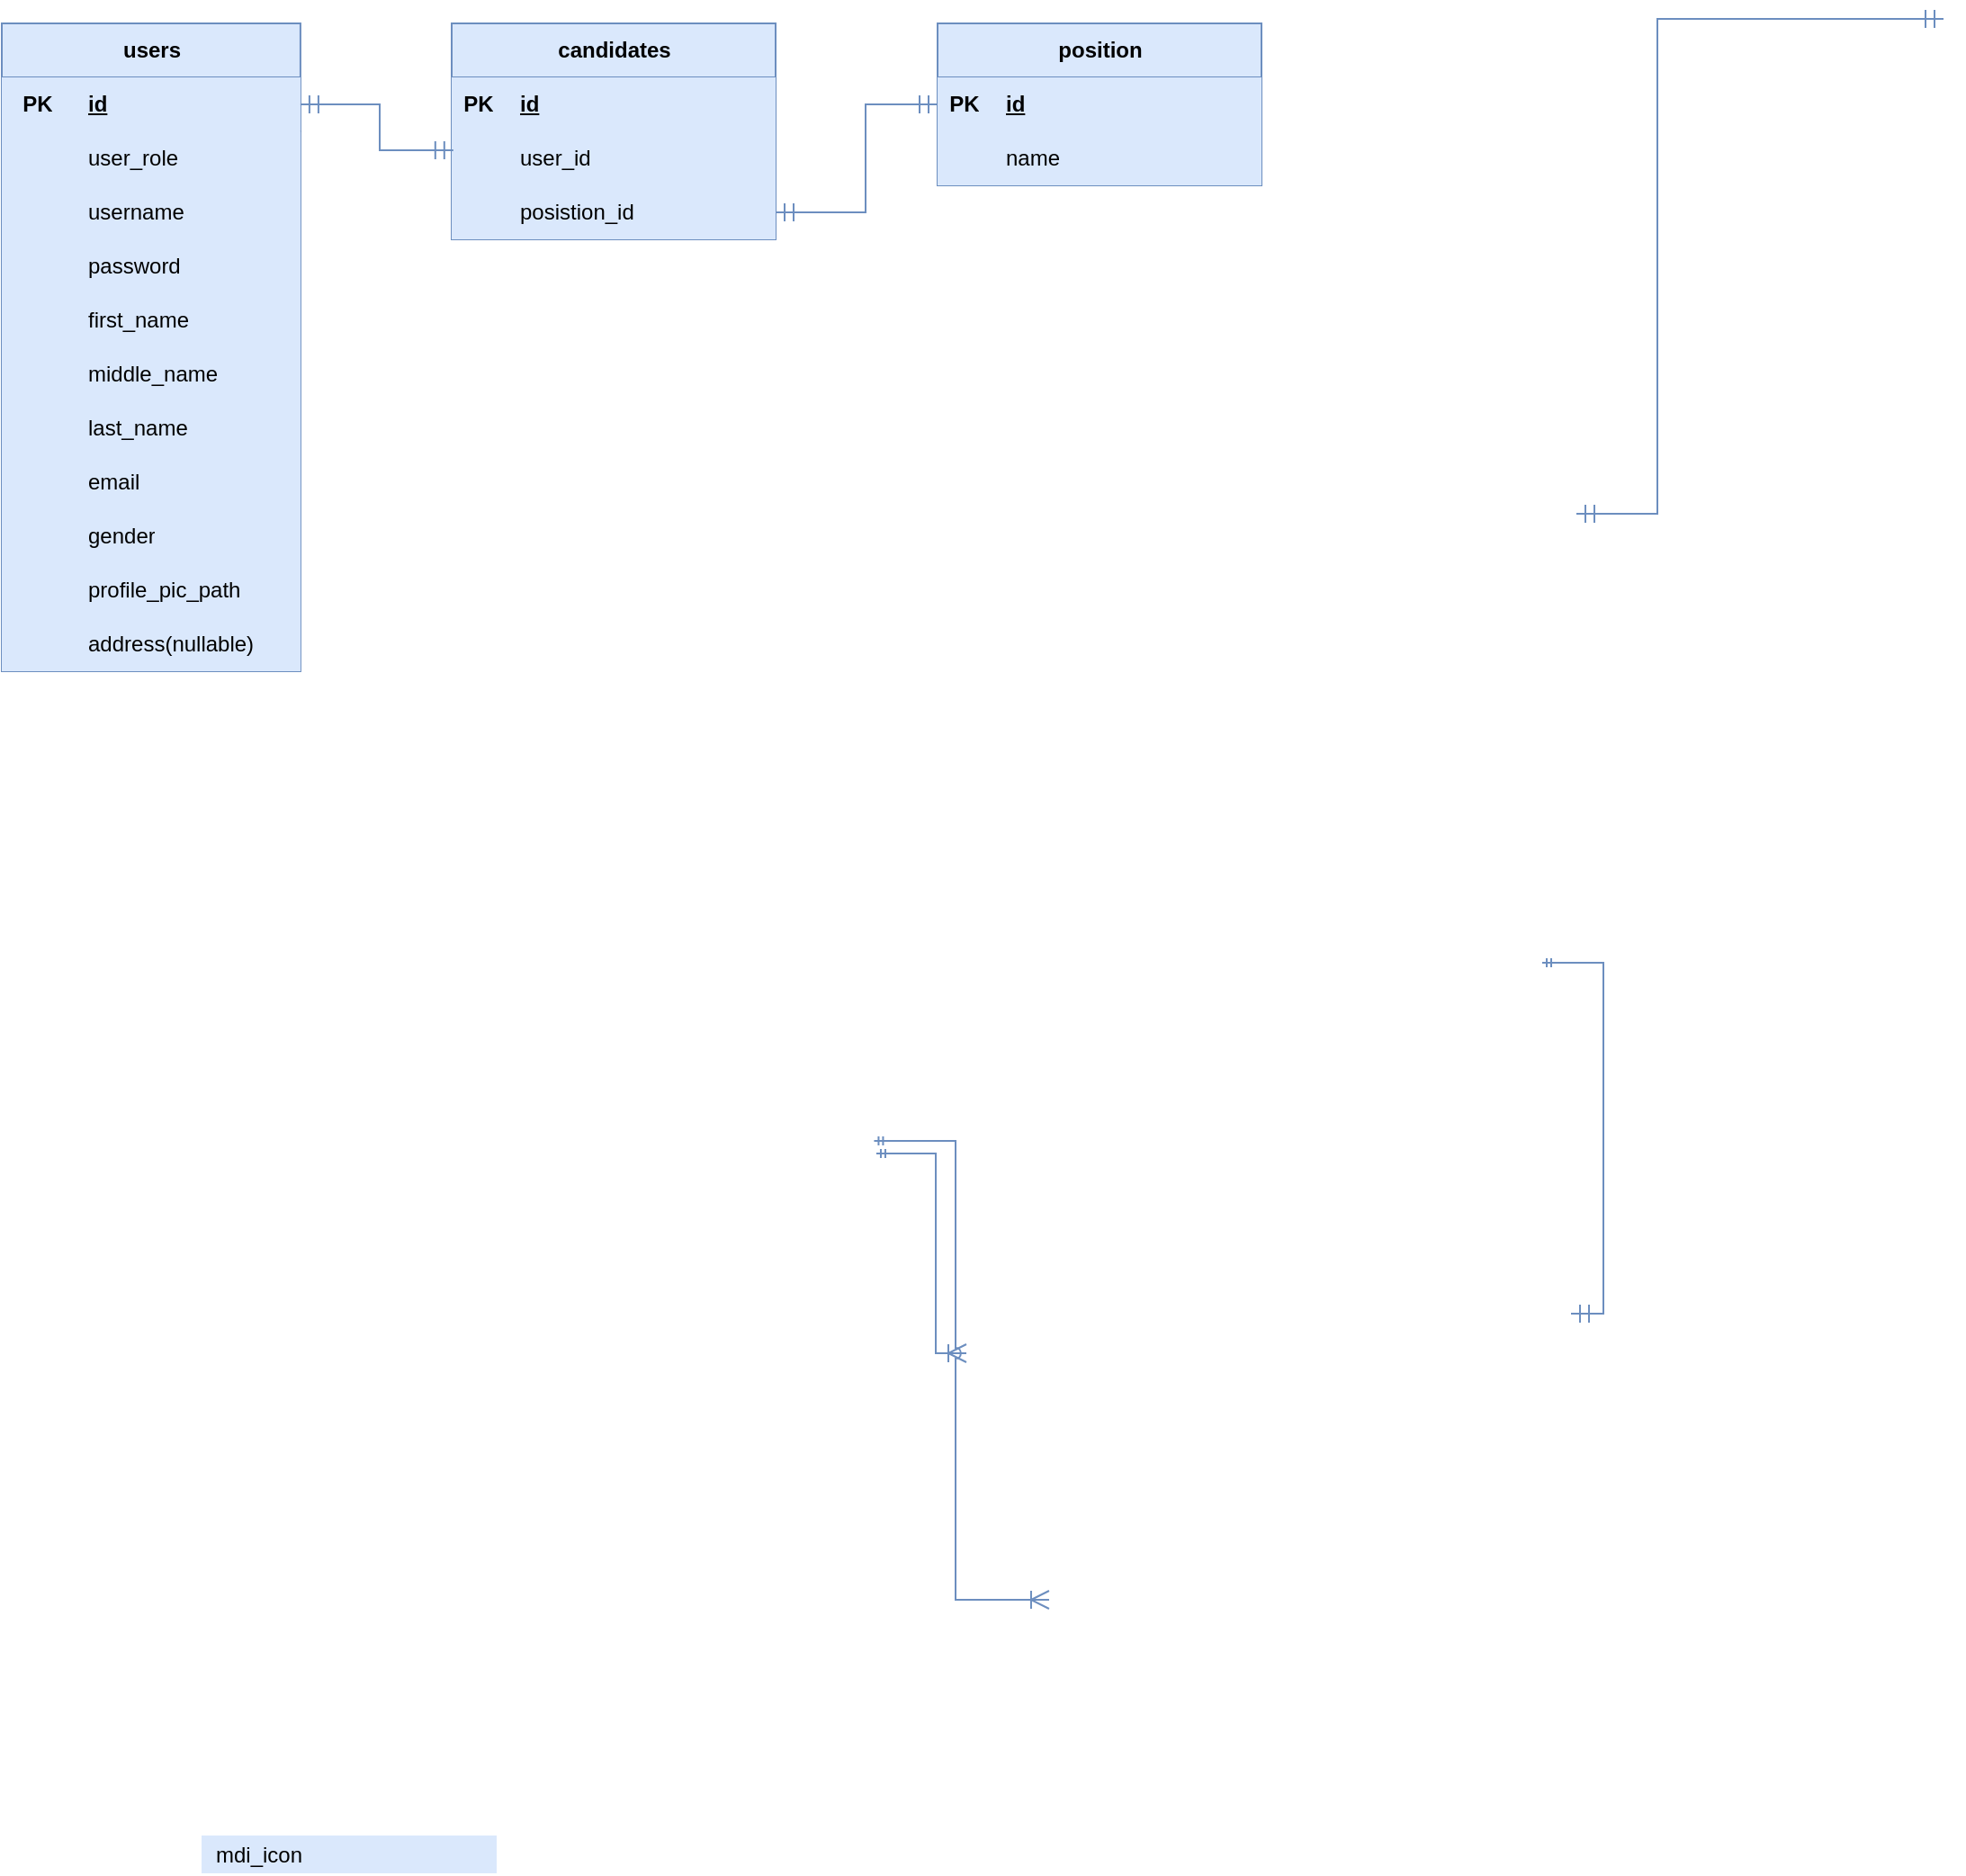 <mxfile version="21.6.8" type="device">
  <diagram id="R2lEEEUBdFMjLlhIrx00" name="Page-1">
    <mxGraphModel dx="1776" dy="1713" grid="1" gridSize="10" guides="1" tooltips="1" connect="1" arrows="1" fold="1" page="1" pageScale="1" pageWidth="850" pageHeight="1100" math="0" shadow="0" extFonts="Permanent Marker^https://fonts.googleapis.com/css?family=Permanent+Marker">
      <root>
        <mxCell id="0" />
        <mxCell id="1" parent="0" />
        <mxCell id="FnZsgBoeHZm3OFhOHPzo-1" value="candidates" style="shape=table;startSize=30;container=1;collapsible=1;childLayout=tableLayout;fixedRows=1;rowLines=0;fontStyle=1;align=center;resizeLast=1;html=1;fillColor=#dae8fc;strokeColor=#6c8ebf;shadow=0;swimlaneLine=1;" parent="1" vertex="1">
          <mxGeometry x="-550" y="-960" width="180" height="120.0" as="geometry" />
        </mxCell>
        <mxCell id="FnZsgBoeHZm3OFhOHPzo-2" value="" style="shape=tableRow;horizontal=0;startSize=0;swimlaneHead=0;swimlaneBody=0;fillColor=#dae8fc;collapsible=0;dropTarget=0;points=[[0,0.5],[1,0.5]];portConstraint=eastwest;top=0;left=0;right=0;bottom=1;strokeColor=#6c8ebf;shadow=0;swimlaneLine=1;" parent="FnZsgBoeHZm3OFhOHPzo-1" vertex="1">
          <mxGeometry y="30" width="180" height="30" as="geometry" />
        </mxCell>
        <mxCell id="FnZsgBoeHZm3OFhOHPzo-3" value="PK" style="shape=partialRectangle;connectable=0;fillColor=#dae8fc;top=0;left=0;bottom=0;right=0;fontStyle=1;overflow=hidden;whiteSpace=wrap;html=1;strokeColor=#6c8ebf;shadow=0;swimlaneLine=1;" parent="FnZsgBoeHZm3OFhOHPzo-2" vertex="1">
          <mxGeometry width="30" height="30" as="geometry">
            <mxRectangle width="30" height="30" as="alternateBounds" />
          </mxGeometry>
        </mxCell>
        <mxCell id="FnZsgBoeHZm3OFhOHPzo-4" value="id&lt;span data-lucid-content=&quot;{&amp;quot;t&amp;quot;:&amp;quot;id&amp;quot;,&amp;quot;m&amp;quot;:[{&amp;quot;s&amp;quot;:0,&amp;quot;n&amp;quot;:&amp;quot;c&amp;quot;,&amp;quot;v&amp;quot;:&amp;quot;3a414aff&amp;quot;,&amp;quot;e&amp;quot;:2},{&amp;quot;s&amp;quot;:0,&amp;quot;n&amp;quot;:&amp;quot;s&amp;quot;,&amp;quot;v&amp;quot;:22.222,&amp;quot;e&amp;quot;:2}]}&quot; data-lucid-type=&quot;application/vnd.lucid.text&quot;&gt;&lt;/span&gt;&lt;span data-lucid-content=&quot;{&amp;quot;t&amp;quot;:&amp;quot;id&amp;quot;,&amp;quot;m&amp;quot;:[{&amp;quot;s&amp;quot;:0,&amp;quot;n&amp;quot;:&amp;quot;c&amp;quot;,&amp;quot;v&amp;quot;:&amp;quot;3a414aff&amp;quot;,&amp;quot;e&amp;quot;:2},{&amp;quot;s&amp;quot;:0,&amp;quot;n&amp;quot;:&amp;quot;s&amp;quot;,&amp;quot;v&amp;quot;:22.222,&amp;quot;e&amp;quot;:2}]}&quot; data-lucid-type=&quot;application/vnd.lucid.text&quot;&gt;&lt;/span&gt;&lt;span data-lucid-content=&quot;{&amp;quot;t&amp;quot;:&amp;quot;id&amp;quot;,&amp;quot;m&amp;quot;:[{&amp;quot;s&amp;quot;:0,&amp;quot;n&amp;quot;:&amp;quot;c&amp;quot;,&amp;quot;v&amp;quot;:&amp;quot;3a414aff&amp;quot;,&amp;quot;e&amp;quot;:2},{&amp;quot;s&amp;quot;:0,&amp;quot;n&amp;quot;:&amp;quot;s&amp;quot;,&amp;quot;v&amp;quot;:22.222,&amp;quot;e&amp;quot;:2}]}&quot; data-lucid-type=&quot;application/vnd.lucid.text&quot;&gt;&lt;/span&gt;&lt;span data-lucid-content=&quot;{&amp;quot;t&amp;quot;:&amp;quot;id&amp;quot;,&amp;quot;m&amp;quot;:[{&amp;quot;s&amp;quot;:0,&amp;quot;n&amp;quot;:&amp;quot;c&amp;quot;,&amp;quot;v&amp;quot;:&amp;quot;3a414aff&amp;quot;,&amp;quot;e&amp;quot;:2},{&amp;quot;s&amp;quot;:0,&amp;quot;n&amp;quot;:&amp;quot;s&amp;quot;,&amp;quot;v&amp;quot;:22.222,&amp;quot;e&amp;quot;:2}]}&quot; data-lucid-type=&quot;application/vnd.lucid.text&quot;&gt;&lt;/span&gt;&lt;span data-lucid-content=&quot;{&amp;quot;t&amp;quot;:&amp;quot;id&amp;quot;,&amp;quot;m&amp;quot;:[{&amp;quot;s&amp;quot;:0,&amp;quot;n&amp;quot;:&amp;quot;c&amp;quot;,&amp;quot;v&amp;quot;:&amp;quot;3a414aff&amp;quot;,&amp;quot;e&amp;quot;:2},{&amp;quot;s&amp;quot;:0,&amp;quot;n&amp;quot;:&amp;quot;s&amp;quot;,&amp;quot;v&amp;quot;:22.222,&amp;quot;e&amp;quot;:2}]}&quot; data-lucid-type=&quot;application/vnd.lucid.text&quot;&gt;&lt;/span&gt;" style="shape=partialRectangle;connectable=0;fillColor=#dae8fc;top=0;left=0;bottom=0;right=0;align=left;spacingLeft=6;fontStyle=5;overflow=hidden;whiteSpace=wrap;html=1;strokeColor=#6c8ebf;shadow=0;swimlaneLine=1;" parent="FnZsgBoeHZm3OFhOHPzo-2" vertex="1">
          <mxGeometry x="30" width="150" height="30" as="geometry">
            <mxRectangle width="150" height="30" as="alternateBounds" />
          </mxGeometry>
        </mxCell>
        <mxCell id="FnZsgBoeHZm3OFhOHPzo-5" value="" style="shape=tableRow;horizontal=0;startSize=0;swimlaneHead=0;swimlaneBody=0;fillColor=#dae8fc;collapsible=0;dropTarget=0;points=[[0,0.5],[1,0.5]];portConstraint=eastwest;top=0;left=0;right=0;bottom=0;strokeColor=#6c8ebf;shadow=0;swimlaneLine=1;" parent="FnZsgBoeHZm3OFhOHPzo-1" vertex="1">
          <mxGeometry y="60" width="180" height="30" as="geometry" />
        </mxCell>
        <mxCell id="FnZsgBoeHZm3OFhOHPzo-6" value="" style="shape=partialRectangle;connectable=0;fillColor=#dae8fc;top=0;left=0;bottom=0;right=0;editable=1;overflow=hidden;whiteSpace=wrap;html=1;strokeColor=#6c8ebf;shadow=0;swimlaneLine=1;" parent="FnZsgBoeHZm3OFhOHPzo-5" vertex="1">
          <mxGeometry width="30" height="30" as="geometry">
            <mxRectangle width="30" height="30" as="alternateBounds" />
          </mxGeometry>
        </mxCell>
        <mxCell id="FnZsgBoeHZm3OFhOHPzo-7" value="user_id" style="shape=partialRectangle;connectable=0;fillColor=#dae8fc;top=0;left=0;bottom=0;right=0;align=left;spacingLeft=6;overflow=hidden;whiteSpace=wrap;html=1;strokeColor=#6c8ebf;shadow=0;swimlaneLine=1;" parent="FnZsgBoeHZm3OFhOHPzo-5" vertex="1">
          <mxGeometry x="30" width="150" height="30" as="geometry">
            <mxRectangle width="150" height="30" as="alternateBounds" />
          </mxGeometry>
        </mxCell>
        <mxCell id="FnZsgBoeHZm3OFhOHPzo-8" value="" style="shape=tableRow;horizontal=0;startSize=0;swimlaneHead=0;swimlaneBody=0;fillColor=#dae8fc;collapsible=0;dropTarget=0;points=[[0,0.5],[1,0.5]];portConstraint=eastwest;top=0;left=0;right=0;bottom=0;strokeColor=#6c8ebf;shadow=0;swimlaneLine=1;" parent="FnZsgBoeHZm3OFhOHPzo-1" vertex="1">
          <mxGeometry y="90" width="180" height="30" as="geometry" />
        </mxCell>
        <mxCell id="FnZsgBoeHZm3OFhOHPzo-9" value="" style="shape=partialRectangle;connectable=0;fillColor=#dae8fc;top=0;left=0;bottom=0;right=0;editable=1;overflow=hidden;whiteSpace=wrap;html=1;strokeColor=#6c8ebf;shadow=0;swimlaneLine=1;" parent="FnZsgBoeHZm3OFhOHPzo-8" vertex="1">
          <mxGeometry width="30" height="30" as="geometry">
            <mxRectangle width="30" height="30" as="alternateBounds" />
          </mxGeometry>
        </mxCell>
        <mxCell id="FnZsgBoeHZm3OFhOHPzo-10" value="posistion_id" style="shape=partialRectangle;connectable=0;fillColor=#dae8fc;top=0;left=0;bottom=0;right=0;align=left;spacingLeft=6;overflow=hidden;whiteSpace=wrap;html=1;strokeColor=#6c8ebf;shadow=0;swimlaneLine=1;" parent="FnZsgBoeHZm3OFhOHPzo-8" vertex="1">
          <mxGeometry x="30" width="150" height="30" as="geometry">
            <mxRectangle width="150" height="30" as="alternateBounds" />
          </mxGeometry>
        </mxCell>
        <mxCell id="FnZsgBoeHZm3OFhOHPzo-114" value="users" style="shape=table;startSize=30;container=1;collapsible=1;childLayout=tableLayout;fixedRows=1;rowLines=0;fontStyle=1;align=center;resizeLast=1;html=1;fillColor=#dae8fc;strokeColor=#6c8ebf;shadow=0;swimlaneLine=1;" parent="1" vertex="1">
          <mxGeometry x="-800" y="-960" width="165.96" height="360" as="geometry" />
        </mxCell>
        <mxCell id="FnZsgBoeHZm3OFhOHPzo-115" value="" style="shape=tableRow;horizontal=0;startSize=0;swimlaneHead=0;swimlaneBody=0;fillColor=#dae8fc;collapsible=0;dropTarget=0;points=[[0,0.5],[1,0.5]];portConstraint=eastwest;top=0;left=0;right=0;bottom=1;strokeColor=#6c8ebf;shadow=0;swimlaneLine=1;" parent="FnZsgBoeHZm3OFhOHPzo-114" vertex="1">
          <mxGeometry y="30" width="165.96" height="30" as="geometry" />
        </mxCell>
        <mxCell id="FnZsgBoeHZm3OFhOHPzo-116" value="PK" style="shape=partialRectangle;connectable=0;fillColor=#dae8fc;top=0;left=0;bottom=0;right=0;fontStyle=1;overflow=hidden;whiteSpace=wrap;html=1;strokeColor=#6c8ebf;shadow=0;swimlaneLine=1;" parent="FnZsgBoeHZm3OFhOHPzo-115" vertex="1">
          <mxGeometry width="40" height="30" as="geometry">
            <mxRectangle width="40" height="30" as="alternateBounds" />
          </mxGeometry>
        </mxCell>
        <mxCell id="FnZsgBoeHZm3OFhOHPzo-117" value="id&lt;span data-lucid-content=&quot;{&amp;quot;t&amp;quot;:&amp;quot;id&amp;quot;,&amp;quot;m&amp;quot;:[{&amp;quot;s&amp;quot;:0,&amp;quot;n&amp;quot;:&amp;quot;c&amp;quot;,&amp;quot;v&amp;quot;:&amp;quot;3a414aff&amp;quot;,&amp;quot;e&amp;quot;:2},{&amp;quot;s&amp;quot;:0,&amp;quot;n&amp;quot;:&amp;quot;s&amp;quot;,&amp;quot;v&amp;quot;:22.222,&amp;quot;e&amp;quot;:2}]}&quot; data-lucid-type=&quot;application/vnd.lucid.text&quot;&gt;&lt;/span&gt;&lt;span data-lucid-content=&quot;{&amp;quot;t&amp;quot;:&amp;quot;id&amp;quot;,&amp;quot;m&amp;quot;:[{&amp;quot;s&amp;quot;:0,&amp;quot;n&amp;quot;:&amp;quot;c&amp;quot;,&amp;quot;v&amp;quot;:&amp;quot;3a414aff&amp;quot;,&amp;quot;e&amp;quot;:2},{&amp;quot;s&amp;quot;:0,&amp;quot;n&amp;quot;:&amp;quot;s&amp;quot;,&amp;quot;v&amp;quot;:22.222,&amp;quot;e&amp;quot;:2}]}&quot; data-lucid-type=&quot;application/vnd.lucid.text&quot;&gt;&lt;/span&gt;&lt;span data-lucid-content=&quot;{&amp;quot;t&amp;quot;:&amp;quot;id&amp;quot;,&amp;quot;m&amp;quot;:[{&amp;quot;s&amp;quot;:0,&amp;quot;n&amp;quot;:&amp;quot;c&amp;quot;,&amp;quot;v&amp;quot;:&amp;quot;3a414aff&amp;quot;,&amp;quot;e&amp;quot;:2},{&amp;quot;s&amp;quot;:0,&amp;quot;n&amp;quot;:&amp;quot;s&amp;quot;,&amp;quot;v&amp;quot;:22.222,&amp;quot;e&amp;quot;:2}]}&quot; data-lucid-type=&quot;application/vnd.lucid.text&quot;&gt;&lt;/span&gt;&lt;span data-lucid-content=&quot;{&amp;quot;t&amp;quot;:&amp;quot;id&amp;quot;,&amp;quot;m&amp;quot;:[{&amp;quot;s&amp;quot;:0,&amp;quot;n&amp;quot;:&amp;quot;c&amp;quot;,&amp;quot;v&amp;quot;:&amp;quot;3a414aff&amp;quot;,&amp;quot;e&amp;quot;:2},{&amp;quot;s&amp;quot;:0,&amp;quot;n&amp;quot;:&amp;quot;s&amp;quot;,&amp;quot;v&amp;quot;:22.222,&amp;quot;e&amp;quot;:2}]}&quot; data-lucid-type=&quot;application/vnd.lucid.text&quot;&gt;&lt;/span&gt;&lt;span data-lucid-content=&quot;{&amp;quot;t&amp;quot;:&amp;quot;id&amp;quot;,&amp;quot;m&amp;quot;:[{&amp;quot;s&amp;quot;:0,&amp;quot;n&amp;quot;:&amp;quot;c&amp;quot;,&amp;quot;v&amp;quot;:&amp;quot;3a414aff&amp;quot;,&amp;quot;e&amp;quot;:2},{&amp;quot;s&amp;quot;:0,&amp;quot;n&amp;quot;:&amp;quot;s&amp;quot;,&amp;quot;v&amp;quot;:22.222,&amp;quot;e&amp;quot;:2}]}&quot; data-lucid-type=&quot;application/vnd.lucid.text&quot;&gt;&lt;/span&gt;" style="shape=partialRectangle;connectable=0;fillColor=#dae8fc;top=0;left=0;bottom=0;right=0;align=left;spacingLeft=6;fontStyle=5;overflow=hidden;whiteSpace=wrap;html=1;strokeColor=#6c8ebf;shadow=0;swimlaneLine=1;" parent="FnZsgBoeHZm3OFhOHPzo-115" vertex="1">
          <mxGeometry x="40" width="125.96" height="30" as="geometry">
            <mxRectangle width="125.96" height="30" as="alternateBounds" />
          </mxGeometry>
        </mxCell>
        <mxCell id="jvCDzrmosAp2p4c99oZB-1" style="shape=tableRow;horizontal=0;startSize=0;swimlaneHead=0;swimlaneBody=0;fillColor=#dae8fc;collapsible=0;dropTarget=0;points=[[0,0.5],[1,0.5]];portConstraint=eastwest;top=0;left=0;right=0;bottom=0;strokeColor=#6c8ebf;shadow=0;swimlaneLine=1;" vertex="1" parent="FnZsgBoeHZm3OFhOHPzo-114">
          <mxGeometry y="60" width="165.96" height="30" as="geometry" />
        </mxCell>
        <mxCell id="jvCDzrmosAp2p4c99oZB-2" style="shape=partialRectangle;connectable=0;fillColor=#dae8fc;top=0;left=0;bottom=0;right=0;editable=1;overflow=hidden;whiteSpace=wrap;html=1;strokeColor=#6c8ebf;shadow=0;swimlaneLine=1;" vertex="1" parent="jvCDzrmosAp2p4c99oZB-1">
          <mxGeometry width="40" height="30" as="geometry">
            <mxRectangle width="40" height="30" as="alternateBounds" />
          </mxGeometry>
        </mxCell>
        <mxCell id="jvCDzrmosAp2p4c99oZB-3" value="user_role" style="shape=partialRectangle;connectable=0;fillColor=#dae8fc;top=0;left=0;bottom=0;right=0;align=left;spacingLeft=6;overflow=hidden;whiteSpace=wrap;html=1;strokeColor=#6c8ebf;shadow=0;swimlaneLine=1;" vertex="1" parent="jvCDzrmosAp2p4c99oZB-1">
          <mxGeometry x="40" width="125.96" height="30" as="geometry">
            <mxRectangle width="125.96" height="30" as="alternateBounds" />
          </mxGeometry>
        </mxCell>
        <mxCell id="jvCDzrmosAp2p4c99oZB-19" style="shape=tableRow;horizontal=0;startSize=0;swimlaneHead=0;swimlaneBody=0;fillColor=#dae8fc;collapsible=0;dropTarget=0;points=[[0,0.5],[1,0.5]];portConstraint=eastwest;top=0;left=0;right=0;bottom=0;strokeColor=#6c8ebf;shadow=0;swimlaneLine=1;" vertex="1" parent="FnZsgBoeHZm3OFhOHPzo-114">
          <mxGeometry y="90" width="165.96" height="30" as="geometry" />
        </mxCell>
        <mxCell id="jvCDzrmosAp2p4c99oZB-20" style="shape=partialRectangle;connectable=0;fillColor=#dae8fc;top=0;left=0;bottom=0;right=0;editable=1;overflow=hidden;whiteSpace=wrap;html=1;strokeColor=#6c8ebf;shadow=0;swimlaneLine=1;" vertex="1" parent="jvCDzrmosAp2p4c99oZB-19">
          <mxGeometry width="40" height="30" as="geometry">
            <mxRectangle width="40" height="30" as="alternateBounds" />
          </mxGeometry>
        </mxCell>
        <mxCell id="jvCDzrmosAp2p4c99oZB-21" value="username" style="shape=partialRectangle;connectable=0;fillColor=#dae8fc;top=0;left=0;bottom=0;right=0;align=left;spacingLeft=6;overflow=hidden;whiteSpace=wrap;html=1;strokeColor=#6c8ebf;shadow=0;swimlaneLine=1;" vertex="1" parent="jvCDzrmosAp2p4c99oZB-19">
          <mxGeometry x="40" width="125.96" height="30" as="geometry">
            <mxRectangle width="125.96" height="30" as="alternateBounds" />
          </mxGeometry>
        </mxCell>
        <mxCell id="jvCDzrmosAp2p4c99oZB-16" style="shape=tableRow;horizontal=0;startSize=0;swimlaneHead=0;swimlaneBody=0;fillColor=#dae8fc;collapsible=0;dropTarget=0;points=[[0,0.5],[1,0.5]];portConstraint=eastwest;top=0;left=0;right=0;bottom=0;strokeColor=#6c8ebf;shadow=0;swimlaneLine=1;" vertex="1" parent="FnZsgBoeHZm3OFhOHPzo-114">
          <mxGeometry y="120" width="165.96" height="30" as="geometry" />
        </mxCell>
        <mxCell id="jvCDzrmosAp2p4c99oZB-17" style="shape=partialRectangle;connectable=0;fillColor=#dae8fc;top=0;left=0;bottom=0;right=0;editable=1;overflow=hidden;whiteSpace=wrap;html=1;strokeColor=#6c8ebf;shadow=0;swimlaneLine=1;" vertex="1" parent="jvCDzrmosAp2p4c99oZB-16">
          <mxGeometry width="40" height="30" as="geometry">
            <mxRectangle width="40" height="30" as="alternateBounds" />
          </mxGeometry>
        </mxCell>
        <mxCell id="jvCDzrmosAp2p4c99oZB-18" value="password" style="shape=partialRectangle;connectable=0;fillColor=#dae8fc;top=0;left=0;bottom=0;right=0;align=left;spacingLeft=6;overflow=hidden;whiteSpace=wrap;html=1;strokeColor=#6c8ebf;shadow=0;swimlaneLine=1;" vertex="1" parent="jvCDzrmosAp2p4c99oZB-16">
          <mxGeometry x="40" width="125.96" height="30" as="geometry">
            <mxRectangle width="125.96" height="30" as="alternateBounds" />
          </mxGeometry>
        </mxCell>
        <mxCell id="FnZsgBoeHZm3OFhOHPzo-121" style="shape=tableRow;horizontal=0;startSize=0;swimlaneHead=0;swimlaneBody=0;fillColor=#dae8fc;collapsible=0;dropTarget=0;points=[[0,0.5],[1,0.5]];portConstraint=eastwest;top=0;left=0;right=0;bottom=0;strokeColor=#6c8ebf;shadow=0;swimlaneLine=1;" parent="FnZsgBoeHZm3OFhOHPzo-114" vertex="1">
          <mxGeometry y="150" width="165.96" height="30" as="geometry" />
        </mxCell>
        <mxCell id="FnZsgBoeHZm3OFhOHPzo-122" style="shape=partialRectangle;connectable=0;fillColor=#dae8fc;top=0;left=0;bottom=0;right=0;editable=1;overflow=hidden;whiteSpace=wrap;html=1;strokeColor=#6c8ebf;shadow=0;swimlaneLine=1;" parent="FnZsgBoeHZm3OFhOHPzo-121" vertex="1">
          <mxGeometry width="40" height="30" as="geometry">
            <mxRectangle width="40" height="30" as="alternateBounds" />
          </mxGeometry>
        </mxCell>
        <mxCell id="FnZsgBoeHZm3OFhOHPzo-123" value="first_name" style="shape=partialRectangle;connectable=0;fillColor=#dae8fc;top=0;left=0;bottom=0;right=0;align=left;spacingLeft=6;overflow=hidden;whiteSpace=wrap;html=1;strokeColor=#6c8ebf;shadow=0;swimlaneLine=1;" parent="FnZsgBoeHZm3OFhOHPzo-121" vertex="1">
          <mxGeometry x="40" width="125.96" height="30" as="geometry">
            <mxRectangle width="125.96" height="30" as="alternateBounds" />
          </mxGeometry>
        </mxCell>
        <mxCell id="FnZsgBoeHZm3OFhOHPzo-160" style="shape=tableRow;horizontal=0;startSize=0;swimlaneHead=0;swimlaneBody=0;fillColor=#dae8fc;collapsible=0;dropTarget=0;points=[[0,0.5],[1,0.5]];portConstraint=eastwest;top=0;left=0;right=0;bottom=0;strokeColor=#6c8ebf;shadow=0;swimlaneLine=1;" parent="FnZsgBoeHZm3OFhOHPzo-114" vertex="1">
          <mxGeometry y="180" width="165.96" height="30" as="geometry" />
        </mxCell>
        <mxCell id="FnZsgBoeHZm3OFhOHPzo-161" style="shape=partialRectangle;connectable=0;fillColor=#dae8fc;top=0;left=0;bottom=0;right=0;editable=1;overflow=hidden;whiteSpace=wrap;html=1;strokeColor=#6c8ebf;shadow=0;swimlaneLine=1;" parent="FnZsgBoeHZm3OFhOHPzo-160" vertex="1">
          <mxGeometry width="40" height="30" as="geometry">
            <mxRectangle width="40" height="30" as="alternateBounds" />
          </mxGeometry>
        </mxCell>
        <mxCell id="FnZsgBoeHZm3OFhOHPzo-162" value="middle_name" style="shape=partialRectangle;connectable=0;fillColor=#dae8fc;top=0;left=0;bottom=0;right=0;align=left;spacingLeft=6;overflow=hidden;whiteSpace=wrap;html=1;strokeColor=#6c8ebf;shadow=0;swimlaneLine=1;" parent="FnZsgBoeHZm3OFhOHPzo-160" vertex="1">
          <mxGeometry x="40" width="125.96" height="30" as="geometry">
            <mxRectangle width="125.96" height="30" as="alternateBounds" />
          </mxGeometry>
        </mxCell>
        <mxCell id="FnZsgBoeHZm3OFhOHPzo-157" style="shape=tableRow;horizontal=0;startSize=0;swimlaneHead=0;swimlaneBody=0;fillColor=#dae8fc;collapsible=0;dropTarget=0;points=[[0,0.5],[1,0.5]];portConstraint=eastwest;top=0;left=0;right=0;bottom=0;strokeColor=#6c8ebf;shadow=0;swimlaneLine=1;" parent="FnZsgBoeHZm3OFhOHPzo-114" vertex="1">
          <mxGeometry y="210" width="165.96" height="30" as="geometry" />
        </mxCell>
        <mxCell id="FnZsgBoeHZm3OFhOHPzo-158" style="shape=partialRectangle;connectable=0;fillColor=#dae8fc;top=0;left=0;bottom=0;right=0;editable=1;overflow=hidden;whiteSpace=wrap;html=1;strokeColor=#6c8ebf;shadow=0;swimlaneLine=1;" parent="FnZsgBoeHZm3OFhOHPzo-157" vertex="1">
          <mxGeometry width="40" height="30" as="geometry">
            <mxRectangle width="40" height="30" as="alternateBounds" />
          </mxGeometry>
        </mxCell>
        <mxCell id="FnZsgBoeHZm3OFhOHPzo-159" value="last_name" style="shape=partialRectangle;connectable=0;fillColor=#dae8fc;top=0;left=0;bottom=0;right=0;align=left;spacingLeft=6;overflow=hidden;whiteSpace=wrap;html=1;strokeColor=#6c8ebf;shadow=0;swimlaneLine=1;" parent="FnZsgBoeHZm3OFhOHPzo-157" vertex="1">
          <mxGeometry x="40" width="125.96" height="30" as="geometry">
            <mxRectangle width="125.96" height="30" as="alternateBounds" />
          </mxGeometry>
        </mxCell>
        <mxCell id="FnZsgBoeHZm3OFhOHPzo-166" style="shape=tableRow;horizontal=0;startSize=0;swimlaneHead=0;swimlaneBody=0;fillColor=#dae8fc;collapsible=0;dropTarget=0;points=[[0,0.5],[1,0.5]];portConstraint=eastwest;top=0;left=0;right=0;bottom=0;strokeColor=#6c8ebf;shadow=0;swimlaneLine=1;" parent="FnZsgBoeHZm3OFhOHPzo-114" vertex="1">
          <mxGeometry y="240" width="165.96" height="30" as="geometry" />
        </mxCell>
        <mxCell id="FnZsgBoeHZm3OFhOHPzo-167" style="shape=partialRectangle;connectable=0;fillColor=#dae8fc;top=0;left=0;bottom=0;right=0;editable=1;overflow=hidden;whiteSpace=wrap;html=1;strokeColor=#6c8ebf;shadow=0;swimlaneLine=1;" parent="FnZsgBoeHZm3OFhOHPzo-166" vertex="1">
          <mxGeometry width="40" height="30" as="geometry">
            <mxRectangle width="40" height="30" as="alternateBounds" />
          </mxGeometry>
        </mxCell>
        <mxCell id="FnZsgBoeHZm3OFhOHPzo-168" value="email" style="shape=partialRectangle;connectable=0;fillColor=#dae8fc;top=0;left=0;bottom=0;right=0;align=left;spacingLeft=6;overflow=hidden;whiteSpace=wrap;html=1;strokeColor=#6c8ebf;shadow=0;swimlaneLine=1;" parent="FnZsgBoeHZm3OFhOHPzo-166" vertex="1">
          <mxGeometry x="40" width="125.96" height="30" as="geometry">
            <mxRectangle width="125.96" height="30" as="alternateBounds" />
          </mxGeometry>
        </mxCell>
        <mxCell id="FnZsgBoeHZm3OFhOHPzo-124" value="" style="shape=tableRow;horizontal=0;startSize=0;swimlaneHead=0;swimlaneBody=0;fillColor=#dae8fc;collapsible=0;dropTarget=0;points=[[0,0.5],[1,0.5]];portConstraint=eastwest;top=0;left=0;right=0;bottom=0;strokeColor=#6c8ebf;shadow=0;swimlaneLine=1;" parent="FnZsgBoeHZm3OFhOHPzo-114" vertex="1">
          <mxGeometry y="270" width="165.96" height="30" as="geometry" />
        </mxCell>
        <mxCell id="FnZsgBoeHZm3OFhOHPzo-125" value="" style="shape=partialRectangle;connectable=0;fillColor=#dae8fc;top=0;left=0;bottom=0;right=0;editable=1;overflow=hidden;whiteSpace=wrap;html=1;strokeColor=#6c8ebf;shadow=0;swimlaneLine=1;" parent="FnZsgBoeHZm3OFhOHPzo-124" vertex="1">
          <mxGeometry width="40" height="30" as="geometry">
            <mxRectangle width="40" height="30" as="alternateBounds" />
          </mxGeometry>
        </mxCell>
        <mxCell id="FnZsgBoeHZm3OFhOHPzo-126" value="gender" style="shape=partialRectangle;connectable=0;fillColor=#dae8fc;top=0;left=0;bottom=0;right=0;align=left;spacingLeft=6;overflow=hidden;whiteSpace=wrap;html=1;strokeColor=#6c8ebf;shadow=0;swimlaneLine=1;" parent="FnZsgBoeHZm3OFhOHPzo-124" vertex="1">
          <mxGeometry x="40" width="125.96" height="30" as="geometry">
            <mxRectangle width="125.96" height="30" as="alternateBounds" />
          </mxGeometry>
        </mxCell>
        <mxCell id="FnZsgBoeHZm3OFhOHPzo-127" style="shape=tableRow;horizontal=0;startSize=0;swimlaneHead=0;swimlaneBody=0;fillColor=#dae8fc;collapsible=0;dropTarget=0;points=[[0,0.5],[1,0.5]];portConstraint=eastwest;top=0;left=0;right=0;bottom=0;strokeColor=#6c8ebf;shadow=0;swimlaneLine=1;" parent="FnZsgBoeHZm3OFhOHPzo-114" vertex="1">
          <mxGeometry y="300" width="165.96" height="30" as="geometry" />
        </mxCell>
        <mxCell id="FnZsgBoeHZm3OFhOHPzo-128" style="shape=partialRectangle;connectable=0;fillColor=#dae8fc;top=0;left=0;bottom=0;right=0;editable=1;overflow=hidden;whiteSpace=wrap;html=1;strokeColor=#6c8ebf;shadow=0;swimlaneLine=1;" parent="FnZsgBoeHZm3OFhOHPzo-127" vertex="1">
          <mxGeometry width="40" height="30" as="geometry">
            <mxRectangle width="40" height="30" as="alternateBounds" />
          </mxGeometry>
        </mxCell>
        <mxCell id="FnZsgBoeHZm3OFhOHPzo-129" value="profile_pic_path" style="shape=partialRectangle;connectable=0;fillColor=#dae8fc;top=0;left=0;bottom=0;right=0;align=left;spacingLeft=6;overflow=hidden;whiteSpace=wrap;html=1;strokeColor=#6c8ebf;shadow=0;swimlaneLine=1;" parent="FnZsgBoeHZm3OFhOHPzo-127" vertex="1">
          <mxGeometry x="40" width="125.96" height="30" as="geometry">
            <mxRectangle width="125.96" height="30" as="alternateBounds" />
          </mxGeometry>
        </mxCell>
        <mxCell id="FnZsgBoeHZm3OFhOHPzo-136" style="shape=tableRow;horizontal=0;startSize=0;swimlaneHead=0;swimlaneBody=0;fillColor=#dae8fc;collapsible=0;dropTarget=0;points=[[0,0.5],[1,0.5]];portConstraint=eastwest;top=0;left=0;right=0;bottom=0;strokeColor=#6c8ebf;shadow=0;swimlaneLine=1;" parent="FnZsgBoeHZm3OFhOHPzo-114" vertex="1">
          <mxGeometry y="330" width="165.96" height="30" as="geometry" />
        </mxCell>
        <mxCell id="FnZsgBoeHZm3OFhOHPzo-137" style="shape=partialRectangle;connectable=0;fillColor=#dae8fc;top=0;left=0;bottom=0;right=0;editable=1;overflow=hidden;whiteSpace=wrap;html=1;strokeColor=#6c8ebf;shadow=0;swimlaneLine=1;" parent="FnZsgBoeHZm3OFhOHPzo-136" vertex="1">
          <mxGeometry width="40" height="30" as="geometry">
            <mxRectangle width="40" height="30" as="alternateBounds" />
          </mxGeometry>
        </mxCell>
        <mxCell id="FnZsgBoeHZm3OFhOHPzo-138" value="address(nullable)" style="shape=partialRectangle;connectable=0;fillColor=#dae8fc;top=0;left=0;bottom=0;right=0;align=left;spacingLeft=6;overflow=hidden;whiteSpace=wrap;html=1;strokeColor=#6c8ebf;shadow=0;swimlaneLine=1;" parent="FnZsgBoeHZm3OFhOHPzo-136" vertex="1">
          <mxGeometry x="40" width="125.96" height="30" as="geometry">
            <mxRectangle width="125.96" height="30" as="alternateBounds" />
          </mxGeometry>
        </mxCell>
        <mxCell id="FnZsgBoeHZm3OFhOHPzo-169" value="" style="fontSize=12;html=1;endArrow=ERmandOne;startArrow=ERmandOne;rounded=0;startSize=8;endSize=8;exitX=0.005;exitY=0.349;exitDx=0;exitDy=0;entryX=1;entryY=0.5;entryDx=0;entryDy=0;endFill=0;edgeStyle=elbowEdgeStyle;fillColor=#dae8fc;strokeColor=#6c8ebf;shadow=0;swimlaneLine=1;exitPerimeter=0;" parent="1" source="FnZsgBoeHZm3OFhOHPzo-5" target="FnZsgBoeHZm3OFhOHPzo-115" edge="1">
          <mxGeometry width="100" height="100" relative="1" as="geometry">
            <mxPoint x="-808" y="-915" as="sourcePoint" />
            <mxPoint x="-778" y="-756" as="targetPoint" />
            <Array as="points">
              <mxPoint x="-590" y="-900" />
            </Array>
          </mxGeometry>
        </mxCell>
        <mxCell id="jvCDzrmosAp2p4c99oZB-14" value="" style="edgeStyle=none;curved=1;rounded=0;orthogonalLoop=1;jettySize=auto;html=1;fontSize=12;startSize=8;endSize=8;" edge="1" parent="1" source="FnZsgBoeHZm3OFhOHPzo-249">
          <mxGeometry relative="1" as="geometry">
            <mxPoint x="-48" y="-183" as="targetPoint" />
          </mxGeometry>
        </mxCell>
        <mxCell id="FnZsgBoeHZm3OFhOHPzo-340" value="" style="fontSize=12;html=1;endArrow=ERoneToMany;startArrow=ERmandOne;rounded=0;startSize=3;endSize=8;entryX=0;entryY=0.5;entryDx=0;entryDy=0;endFill=0;edgeStyle=elbowEdgeStyle;jumpStyle=arc;exitX=1;exitY=0.5;exitDx=0;exitDy=0;fillColor=#dae8fc;strokeColor=#6c8ebf;shadow=0;swimlaneLine=1;" parent="1" target="FnZsgBoeHZm3OFhOHPzo-337" edge="1">
          <mxGeometry width="100" height="100" relative="1" as="geometry">
            <mxPoint x="-314.02" y="-332" as="sourcePoint" />
            <mxPoint x="-264" y="-221" as="targetPoint" />
            <Array as="points">
              <mxPoint x="-281" y="-307" />
            </Array>
          </mxGeometry>
        </mxCell>
        <mxCell id="FnZsgBoeHZm3OFhOHPzo-366" value="" style="fontSize=12;html=1;endArrow=ERmandOne;startArrow=ERmandOne;rounded=0;startSize=3;endSize=8;entryX=1;entryY=0.5;entryDx=0;entryDy=0;endFill=0;edgeStyle=elbowEdgeStyle;jumpStyle=arc;exitX=1.005;exitY=0.352;exitDx=0;exitDy=0;exitPerimeter=0;fillColor=#dae8fc;strokeColor=#6c8ebf;shadow=0;swimlaneLine=1;" parent="1" source="FnZsgBoeHZm3OFhOHPzo-262" edge="1">
          <mxGeometry width="100" height="100" relative="1" as="geometry">
            <mxPoint x="56" y="-438" as="sourcePoint" />
            <mxPoint x="72" y="-243" as="targetPoint" />
            <Array as="points">
              <mxPoint x="90" y="-280" />
            </Array>
          </mxGeometry>
        </mxCell>
        <mxCell id="0gLkgq13xIGwH0DffjJX-23" value="mdi_icon" style="shape=partialRectangle;connectable=0;fillColor=#dae8fc;top=0;left=0;bottom=0;right=0;align=left;spacingLeft=6;overflow=hidden;whiteSpace=wrap;html=1;strokeColor=#6c8ebf;shadow=0;swimlaneLine=1;" parent="1" vertex="1">
          <mxGeometry x="-689" y="47" width="164" height="21" as="geometry">
            <mxRectangle width="164" height="21" as="alternateBounds" />
          </mxGeometry>
        </mxCell>
        <mxCell id="xb7xe9yNhQBGlhQxrT9T-22" value="" style="fontSize=12;html=1;endArrow=ERoneToMany;startArrow=ERmandOne;rounded=0;startSize=3;endSize=8;entryX=0;entryY=0.5;entryDx=0;entryDy=0;endFill=0;edgeStyle=elbowEdgeStyle;jumpStyle=arc;exitX=0.993;exitY=0.265;exitDx=0;exitDy=0;fillColor=#dae8fc;strokeColor=#6c8ebf;shadow=0;swimlaneLine=1;exitPerimeter=0;" parent="1" target="FnZsgBoeHZm3OFhOHPzo-256" edge="1">
          <mxGeometry width="100" height="100" relative="1" as="geometry">
            <mxPoint x="-315.28" y="-339.05" as="sourcePoint" />
            <mxPoint x="-218.02" y="-84" as="targetPoint" />
            <Array as="points">
              <mxPoint x="-270" y="-360" />
            </Array>
          </mxGeometry>
        </mxCell>
        <mxCell id="wYlu6Gt296j7RY4ZM0Lu-42" value="" style="fontSize=12;html=1;endArrow=ERmandOne;startArrow=ERmandOne;rounded=0;startSize=8;endSize=8;exitX=1;exitY=0.5;exitDx=0;exitDy=0;entryX=1;entryY=0.5;entryDx=0;entryDy=0;endFill=0;edgeStyle=elbowEdgeStyle;jumpStyle=arc;fillColor=#dae8fc;strokeColor=#6c8ebf;shadow=0;swimlaneLine=1;" parent="1" target="wYlu6Gt296j7RY4ZM0Lu-18" edge="1">
          <mxGeometry width="100" height="100" relative="1" as="geometry">
            <mxPoint x="75" y="-687.5" as="sourcePoint" />
            <mxPoint x="279" y="-962.5" as="targetPoint" />
            <Array as="points">
              <mxPoint x="120" y="-820" />
            </Array>
          </mxGeometry>
        </mxCell>
        <mxCell id="jvCDzrmosAp2p4c99oZB-26" value="position" style="shape=table;startSize=30;container=1;collapsible=1;childLayout=tableLayout;fixedRows=1;rowLines=0;fontStyle=1;align=center;resizeLast=1;html=1;fillColor=#dae8fc;strokeColor=#6c8ebf;shadow=0;swimlaneLine=1;" vertex="1" parent="1">
          <mxGeometry x="-280" y="-960" width="180" height="90.0" as="geometry" />
        </mxCell>
        <mxCell id="jvCDzrmosAp2p4c99oZB-27" value="" style="shape=tableRow;horizontal=0;startSize=0;swimlaneHead=0;swimlaneBody=0;fillColor=#dae8fc;collapsible=0;dropTarget=0;points=[[0,0.5],[1,0.5]];portConstraint=eastwest;top=0;left=0;right=0;bottom=1;strokeColor=#6c8ebf;shadow=0;swimlaneLine=1;" vertex="1" parent="jvCDzrmosAp2p4c99oZB-26">
          <mxGeometry y="30" width="180" height="30" as="geometry" />
        </mxCell>
        <mxCell id="jvCDzrmosAp2p4c99oZB-28" value="PK" style="shape=partialRectangle;connectable=0;fillColor=#dae8fc;top=0;left=0;bottom=0;right=0;fontStyle=1;overflow=hidden;whiteSpace=wrap;html=1;strokeColor=#6c8ebf;shadow=0;swimlaneLine=1;" vertex="1" parent="jvCDzrmosAp2p4c99oZB-27">
          <mxGeometry width="30" height="30" as="geometry">
            <mxRectangle width="30" height="30" as="alternateBounds" />
          </mxGeometry>
        </mxCell>
        <mxCell id="jvCDzrmosAp2p4c99oZB-29" value="id&lt;span data-lucid-content=&quot;{&amp;quot;t&amp;quot;:&amp;quot;id&amp;quot;,&amp;quot;m&amp;quot;:[{&amp;quot;s&amp;quot;:0,&amp;quot;n&amp;quot;:&amp;quot;c&amp;quot;,&amp;quot;v&amp;quot;:&amp;quot;3a414aff&amp;quot;,&amp;quot;e&amp;quot;:2},{&amp;quot;s&amp;quot;:0,&amp;quot;n&amp;quot;:&amp;quot;s&amp;quot;,&amp;quot;v&amp;quot;:22.222,&amp;quot;e&amp;quot;:2}]}&quot; data-lucid-type=&quot;application/vnd.lucid.text&quot;&gt;&lt;/span&gt;&lt;span data-lucid-content=&quot;{&amp;quot;t&amp;quot;:&amp;quot;id&amp;quot;,&amp;quot;m&amp;quot;:[{&amp;quot;s&amp;quot;:0,&amp;quot;n&amp;quot;:&amp;quot;c&amp;quot;,&amp;quot;v&amp;quot;:&amp;quot;3a414aff&amp;quot;,&amp;quot;e&amp;quot;:2},{&amp;quot;s&amp;quot;:0,&amp;quot;n&amp;quot;:&amp;quot;s&amp;quot;,&amp;quot;v&amp;quot;:22.222,&amp;quot;e&amp;quot;:2}]}&quot; data-lucid-type=&quot;application/vnd.lucid.text&quot;&gt;&lt;/span&gt;&lt;span data-lucid-content=&quot;{&amp;quot;t&amp;quot;:&amp;quot;id&amp;quot;,&amp;quot;m&amp;quot;:[{&amp;quot;s&amp;quot;:0,&amp;quot;n&amp;quot;:&amp;quot;c&amp;quot;,&amp;quot;v&amp;quot;:&amp;quot;3a414aff&amp;quot;,&amp;quot;e&amp;quot;:2},{&amp;quot;s&amp;quot;:0,&amp;quot;n&amp;quot;:&amp;quot;s&amp;quot;,&amp;quot;v&amp;quot;:22.222,&amp;quot;e&amp;quot;:2}]}&quot; data-lucid-type=&quot;application/vnd.lucid.text&quot;&gt;&lt;/span&gt;&lt;span data-lucid-content=&quot;{&amp;quot;t&amp;quot;:&amp;quot;id&amp;quot;,&amp;quot;m&amp;quot;:[{&amp;quot;s&amp;quot;:0,&amp;quot;n&amp;quot;:&amp;quot;c&amp;quot;,&amp;quot;v&amp;quot;:&amp;quot;3a414aff&amp;quot;,&amp;quot;e&amp;quot;:2},{&amp;quot;s&amp;quot;:0,&amp;quot;n&amp;quot;:&amp;quot;s&amp;quot;,&amp;quot;v&amp;quot;:22.222,&amp;quot;e&amp;quot;:2}]}&quot; data-lucid-type=&quot;application/vnd.lucid.text&quot;&gt;&lt;/span&gt;&lt;span data-lucid-content=&quot;{&amp;quot;t&amp;quot;:&amp;quot;id&amp;quot;,&amp;quot;m&amp;quot;:[{&amp;quot;s&amp;quot;:0,&amp;quot;n&amp;quot;:&amp;quot;c&amp;quot;,&amp;quot;v&amp;quot;:&amp;quot;3a414aff&amp;quot;,&amp;quot;e&amp;quot;:2},{&amp;quot;s&amp;quot;:0,&amp;quot;n&amp;quot;:&amp;quot;s&amp;quot;,&amp;quot;v&amp;quot;:22.222,&amp;quot;e&amp;quot;:2}]}&quot; data-lucid-type=&quot;application/vnd.lucid.text&quot;&gt;&lt;/span&gt;" style="shape=partialRectangle;connectable=0;fillColor=#dae8fc;top=0;left=0;bottom=0;right=0;align=left;spacingLeft=6;fontStyle=5;overflow=hidden;whiteSpace=wrap;html=1;strokeColor=#6c8ebf;shadow=0;swimlaneLine=1;" vertex="1" parent="jvCDzrmosAp2p4c99oZB-27">
          <mxGeometry x="30" width="150" height="30" as="geometry">
            <mxRectangle width="150" height="30" as="alternateBounds" />
          </mxGeometry>
        </mxCell>
        <mxCell id="jvCDzrmosAp2p4c99oZB-30" value="" style="shape=tableRow;horizontal=0;startSize=0;swimlaneHead=0;swimlaneBody=0;fillColor=#dae8fc;collapsible=0;dropTarget=0;points=[[0,0.5],[1,0.5]];portConstraint=eastwest;top=0;left=0;right=0;bottom=0;strokeColor=#6c8ebf;shadow=0;swimlaneLine=1;" vertex="1" parent="jvCDzrmosAp2p4c99oZB-26">
          <mxGeometry y="60" width="180" height="30" as="geometry" />
        </mxCell>
        <mxCell id="jvCDzrmosAp2p4c99oZB-31" value="" style="shape=partialRectangle;connectable=0;fillColor=#dae8fc;top=0;left=0;bottom=0;right=0;editable=1;overflow=hidden;whiteSpace=wrap;html=1;strokeColor=#6c8ebf;shadow=0;swimlaneLine=1;" vertex="1" parent="jvCDzrmosAp2p4c99oZB-30">
          <mxGeometry width="30" height="30" as="geometry">
            <mxRectangle width="30" height="30" as="alternateBounds" />
          </mxGeometry>
        </mxCell>
        <mxCell id="jvCDzrmosAp2p4c99oZB-32" value="name" style="shape=partialRectangle;connectable=0;fillColor=#dae8fc;top=0;left=0;bottom=0;right=0;align=left;spacingLeft=6;overflow=hidden;whiteSpace=wrap;html=1;strokeColor=#6c8ebf;shadow=0;swimlaneLine=1;" vertex="1" parent="jvCDzrmosAp2p4c99oZB-30">
          <mxGeometry x="30" width="150" height="30" as="geometry">
            <mxRectangle width="150" height="30" as="alternateBounds" />
          </mxGeometry>
        </mxCell>
        <mxCell id="jvCDzrmosAp2p4c99oZB-43" value="" style="fontSize=12;html=1;endArrow=ERmandOne;startArrow=ERmandOne;rounded=0;startSize=8;endSize=8;exitX=0;exitY=0.5;exitDx=0;exitDy=0;entryX=1;entryY=0.5;entryDx=0;entryDy=0;endFill=0;edgeStyle=elbowEdgeStyle;fillColor=#dae8fc;strokeColor=#6c8ebf;shadow=0;swimlaneLine=1;" edge="1" parent="1" source="jvCDzrmosAp2p4c99oZB-27" target="FnZsgBoeHZm3OFhOHPzo-8">
          <mxGeometry width="100" height="100" relative="1" as="geometry">
            <mxPoint x="-235" y="-815" as="sourcePoint" />
            <mxPoint x="-320" y="-840" as="targetPoint" />
            <Array as="points">
              <mxPoint x="-320" y="-900" />
            </Array>
          </mxGeometry>
        </mxCell>
      </root>
    </mxGraphModel>
  </diagram>
</mxfile>
